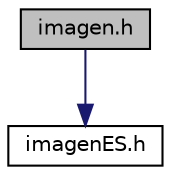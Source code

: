 digraph "imagen.h"
{
  edge [fontname="Helvetica",fontsize="10",labelfontname="Helvetica",labelfontsize="10"];
  node [fontname="Helvetica",fontsize="10",shape=record];
  Node0 [label="imagen.h",height=0.2,width=0.4,color="black", fillcolor="grey75", style="filled", fontcolor="black"];
  Node0 -> Node1 [color="midnightblue",fontsize="10",style="solid",fontname="Helvetica"];
  Node1 [label="imagenES.h",height=0.2,width=0.4,color="black", fillcolor="white", style="filled",URL="$imagenES_8h.html",tooltip="Fichero cabecera para la E/S de im�genes. Permite la E/S de archivos de tipo PGM,PPM. "];
}
